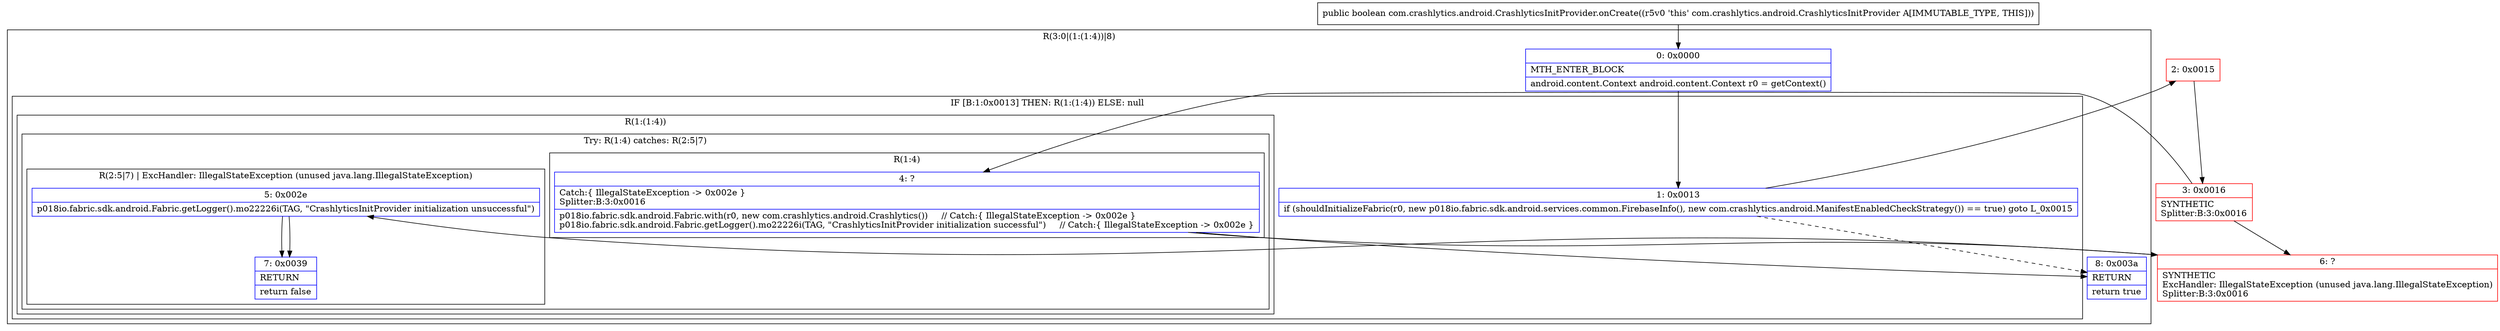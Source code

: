 digraph "CFG forcom.crashlytics.android.CrashlyticsInitProvider.onCreate()Z" {
subgraph cluster_Region_802372284 {
label = "R(3:0|(1:(1:4))|8)";
node [shape=record,color=blue];
Node_0 [shape=record,label="{0\:\ 0x0000|MTH_ENTER_BLOCK\l|android.content.Context android.content.Context r0 = getContext()\l}"];
subgraph cluster_IfRegion_575032766 {
label = "IF [B:1:0x0013] THEN: R(1:(1:4)) ELSE: null";
node [shape=record,color=blue];
Node_1 [shape=record,label="{1\:\ 0x0013|if (shouldInitializeFabric(r0, new p018io.fabric.sdk.android.services.common.FirebaseInfo(), new com.crashlytics.android.ManifestEnabledCheckStrategy()) == true) goto L_0x0015\l}"];
subgraph cluster_Region_96492190 {
label = "R(1:(1:4))";
node [shape=record,color=blue];
subgraph cluster_TryCatchRegion_1380002684 {
label = "Try: R(1:4) catches: R(2:5|7)";
node [shape=record,color=blue];
subgraph cluster_Region_1904102769 {
label = "R(1:4)";
node [shape=record,color=blue];
Node_4 [shape=record,label="{4\:\ ?|Catch:\{ IllegalStateException \-\> 0x002e \}\lSplitter:B:3:0x0016\l|p018io.fabric.sdk.android.Fabric.with(r0, new com.crashlytics.android.Crashlytics())     \/\/ Catch:\{ IllegalStateException \-\> 0x002e \}\lp018io.fabric.sdk.android.Fabric.getLogger().mo22226i(TAG, \"CrashlyticsInitProvider initialization successful\")     \/\/ Catch:\{ IllegalStateException \-\> 0x002e \}\l}"];
}
subgraph cluster_Region_546618272 {
label = "R(2:5|7) | ExcHandler: IllegalStateException (unused java.lang.IllegalStateException)\l";
node [shape=record,color=blue];
Node_5 [shape=record,label="{5\:\ 0x002e|p018io.fabric.sdk.android.Fabric.getLogger().mo22226i(TAG, \"CrashlyticsInitProvider initialization unsuccessful\")\l}"];
Node_7 [shape=record,label="{7\:\ 0x0039|RETURN\l|return false\l}"];
}
}
}
}
Node_8 [shape=record,label="{8\:\ 0x003a|RETURN\l|return true\l}"];
}
subgraph cluster_Region_546618272 {
label = "R(2:5|7) | ExcHandler: IllegalStateException (unused java.lang.IllegalStateException)\l";
node [shape=record,color=blue];
Node_5 [shape=record,label="{5\:\ 0x002e|p018io.fabric.sdk.android.Fabric.getLogger().mo22226i(TAG, \"CrashlyticsInitProvider initialization unsuccessful\")\l}"];
Node_7 [shape=record,label="{7\:\ 0x0039|RETURN\l|return false\l}"];
}
Node_2 [shape=record,color=red,label="{2\:\ 0x0015}"];
Node_3 [shape=record,color=red,label="{3\:\ 0x0016|SYNTHETIC\lSplitter:B:3:0x0016\l}"];
Node_6 [shape=record,color=red,label="{6\:\ ?|SYNTHETIC\lExcHandler: IllegalStateException (unused java.lang.IllegalStateException)\lSplitter:B:3:0x0016\l}"];
MethodNode[shape=record,label="{public boolean com.crashlytics.android.CrashlyticsInitProvider.onCreate((r5v0 'this' com.crashlytics.android.CrashlyticsInitProvider A[IMMUTABLE_TYPE, THIS])) }"];
MethodNode -> Node_0;
Node_0 -> Node_1;
Node_1 -> Node_2;
Node_1 -> Node_8[style=dashed];
Node_4 -> Node_6;
Node_4 -> Node_8;
Node_5 -> Node_7;
Node_5 -> Node_7;
Node_2 -> Node_3;
Node_3 -> Node_4;
Node_3 -> Node_6;
Node_6 -> Node_5;
}


